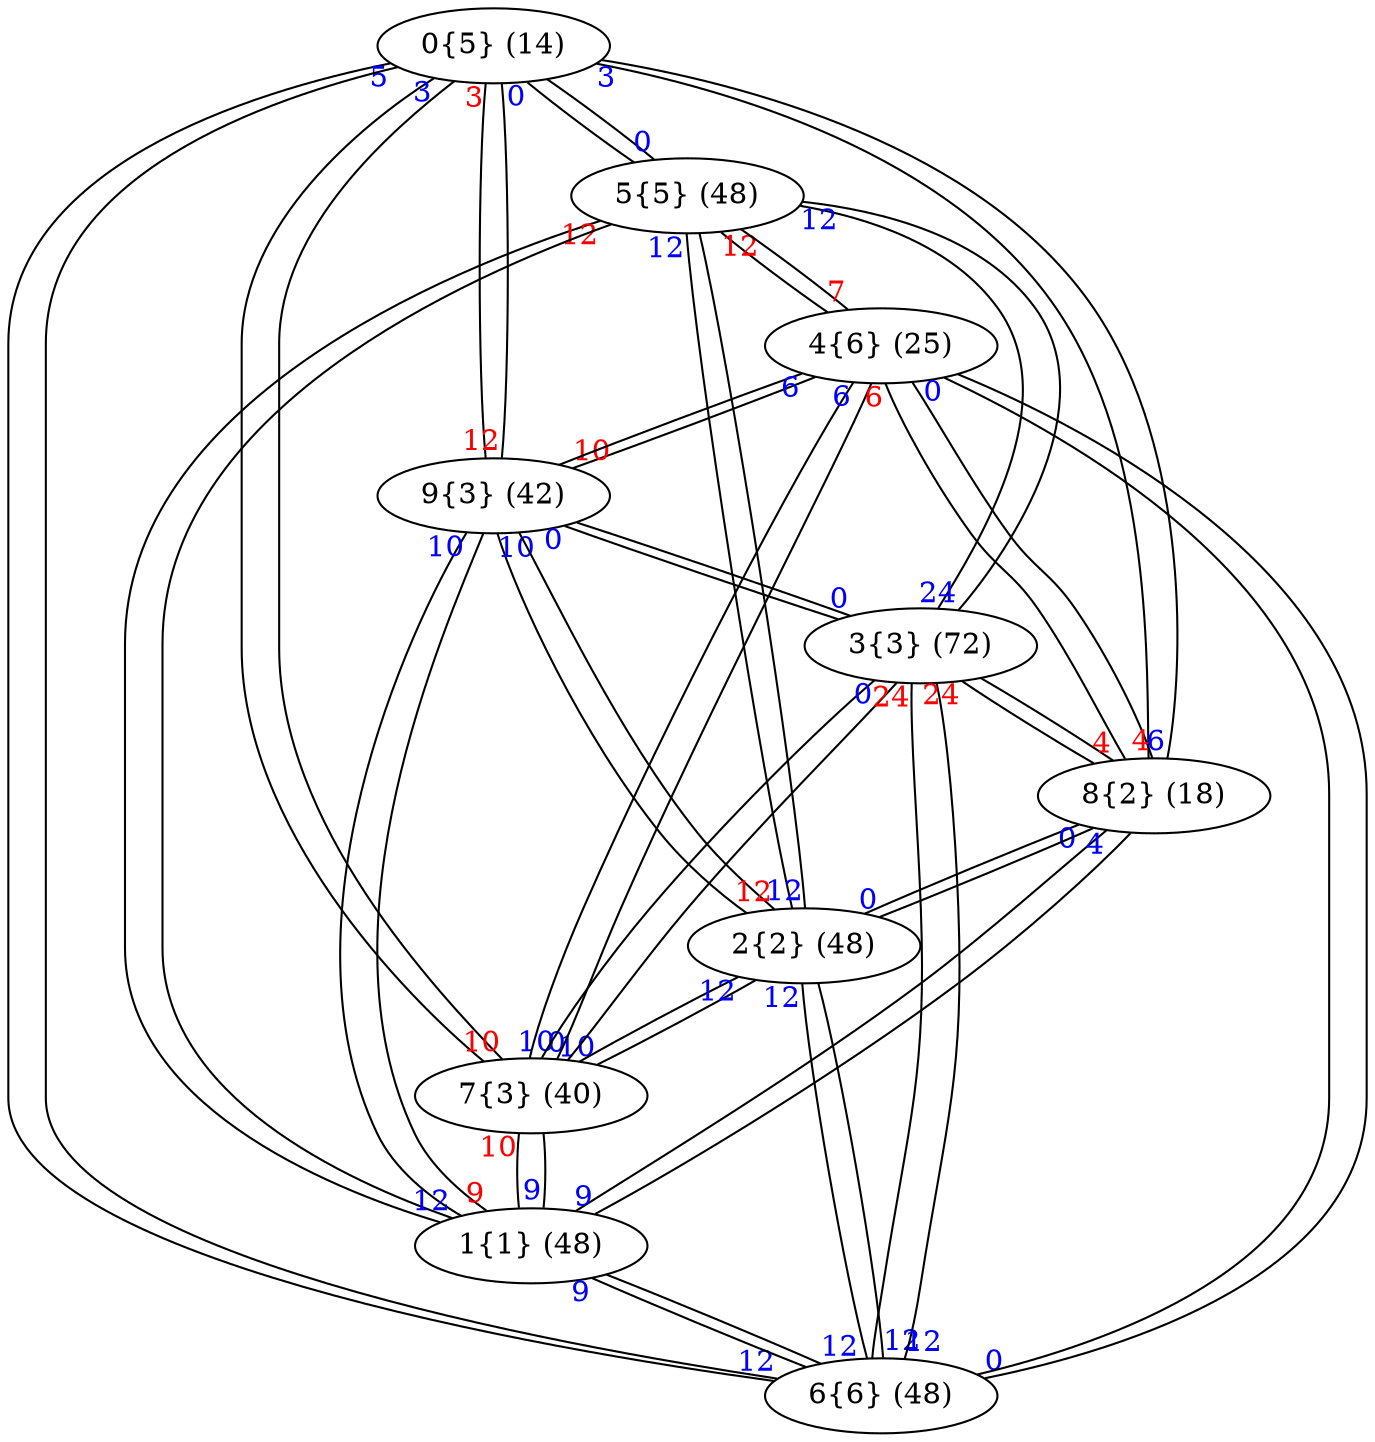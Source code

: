 graph G {
	0 [label = "0{5} (14)"]
		0 -- 5 [taillabel = "0" fontcolor = "blue"]
		0 -- 6 [taillabel = "5" fontcolor = "blue"]
		0 -- 7 [taillabel = "3" fontcolor = "blue"]
		0 -- 8 [taillabel = "3" fontcolor = "blue"]
		0 -- 9 [taillabel = "3" fontcolor = "red"]
	1 [label = "1{1} (48)"]
		1 -- 5 [taillabel = "12" fontcolor = "blue"]
		1 -- 6 [taillabel = "9" fontcolor = "blue"]
		1 -- 7 [taillabel = "9" fontcolor = "blue"]
		1 -- 8 [taillabel = "9" fontcolor = "blue"]
		1 -- 9 [taillabel = "9" fontcolor = "red"]
	2 [label = "2{2} (48)"]
		2 -- 5 [taillabel = "12" fontcolor = "blue"]
		2 -- 6 [taillabel = "12" fontcolor = "blue"]
		2 -- 7 [taillabel = "12" fontcolor = "blue"]
		2 -- 8 [taillabel = "0" fontcolor = "blue"]
		2 -- 9 [taillabel = "12" fontcolor = "red"]
	3 [label = "3{3} (72)"]
		3 -- 5 [taillabel = "24" fontcolor = "blue"]
		3 -- 6 [taillabel = "24" fontcolor = "red"]
		3 -- 7 [taillabel = "0" fontcolor = "blue"]
		3 -- 8 [taillabel = "24" fontcolor = "red"]
		3 -- 9 [taillabel = "0" fontcolor = "blue"]
	4 [label = "4{6} (25)"]
		4 -- 5 [taillabel = "7" fontcolor = "red"]
		4 -- 6 [taillabel = "0" fontcolor = "blue"]
		4 -- 7 [taillabel = "6" fontcolor = "blue"]
		4 -- 8 [taillabel = "6" fontcolor = "red"]
		4 -- 9 [taillabel = "6" fontcolor = "blue"]
	5 [label = "5{5} (48)"]
		5 -- 0 [taillabel = "0" fontcolor = "blue"]
		5 -- 1 [taillabel = "12" fontcolor = "red"]
		5 -- 2 [taillabel = "12" fontcolor = "blue"]
		5 -- 3 [taillabel = "12" fontcolor = "blue"]
		5 -- 4 [taillabel = "12" fontcolor = "red"]
	6 [label = "6{6} (48)"]
		6 -- 0 [taillabel = "12" fontcolor = "blue"]
		6 -- 1 [taillabel = "12" fontcolor = "blue"]
		6 -- 2 [taillabel = "12" fontcolor = "blue"]
		6 -- 3 [taillabel = "12" fontcolor = "blue"]
		6 -- 4 [taillabel = "0" fontcolor = "blue"]
	7 [label = "7{3} (40)"]
		7 -- 0 [taillabel = "10" fontcolor = "red"]
		7 -- 1 [taillabel = "10" fontcolor = "red"]
		7 -- 2 [taillabel = "10" fontcolor = "blue"]
		7 -- 3 [taillabel = "0" fontcolor = "blue"]
		7 -- 4 [taillabel = "10" fontcolor = "blue"]
	8 [label = "8{2} (18)"]
		8 -- 0 [taillabel = "6" fontcolor = "blue"]
		8 -- 1 [taillabel = "4" fontcolor = "blue"]
		8 -- 2 [taillabel = "0" fontcolor = "blue"]
		8 -- 3 [taillabel = "4" fontcolor = "red"]
		8 -- 4 [taillabel = "4" fontcolor = "red"]
	9 [label = "9{3} (42)"]
		9 -- 0 [taillabel = "12" fontcolor = "red"]
		9 -- 1 [taillabel = "10" fontcolor = "blue"]
		9 -- 2 [taillabel = "10" fontcolor = "blue"]
		9 -- 3 [taillabel = "0" fontcolor = "blue"]
		9 -- 4 [taillabel = "10" fontcolor = "red"]
	sep = 1
	overlap = false
	splines = true
}
